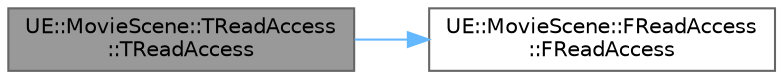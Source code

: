 digraph "UE::MovieScene::TReadAccess::TReadAccess"
{
 // INTERACTIVE_SVG=YES
 // LATEX_PDF_SIZE
  bgcolor="transparent";
  edge [fontname=Helvetica,fontsize=10,labelfontname=Helvetica,labelfontsize=10];
  node [fontname=Helvetica,fontsize=10,shape=box,height=0.2,width=0.4];
  rankdir="LR";
  Node1 [id="Node000001",label="UE::MovieScene::TReadAccess\l::TReadAccess",height=0.2,width=0.4,color="gray40", fillcolor="grey60", style="filled", fontcolor="black",tooltip=" "];
  Node1 -> Node2 [id="edge1_Node000001_Node000002",color="steelblue1",style="solid",tooltip=" "];
  Node2 [id="Node000002",label="UE::MovieScene::FReadAccess\l::FReadAccess",height=0.2,width=0.4,color="grey40", fillcolor="white", style="filled",URL="$d7/d44/structUE_1_1MovieScene_1_1FReadAccess.html#aa52097d2d966ac37015703bed846d751",tooltip=" "];
}
